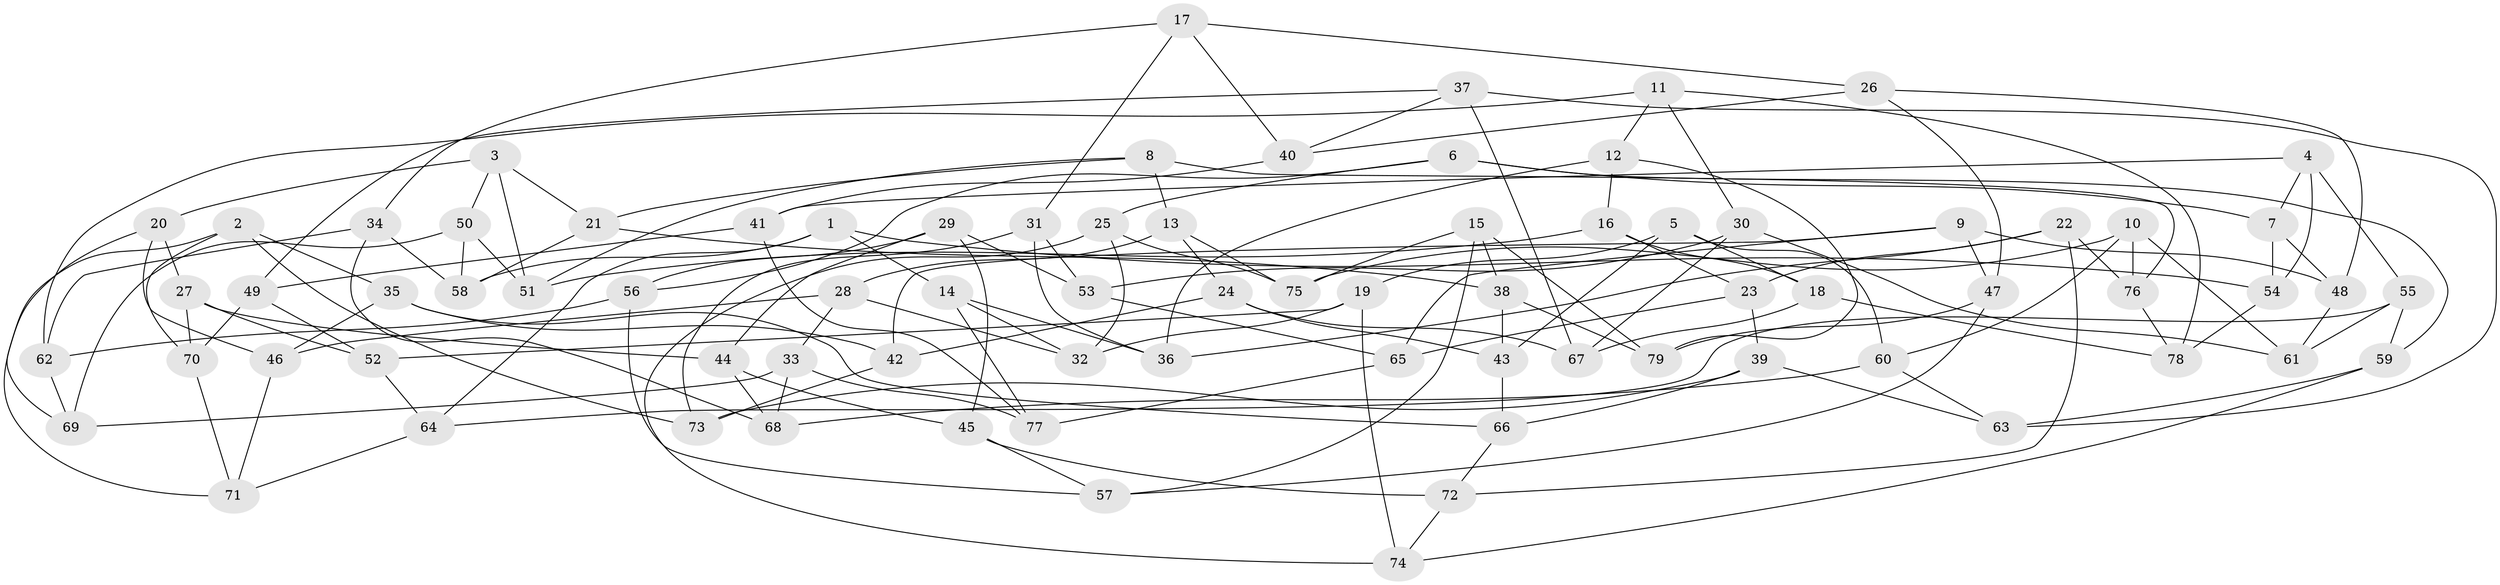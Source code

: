 // coarse degree distribution, {4: 0.4358974358974359, 2: 0.05128205128205128, 5: 0.20512820512820512, 7: 0.07692307692307693, 3: 0.15384615384615385, 8: 0.02564102564102564, 10: 0.02564102564102564, 11: 0.02564102564102564}
// Generated by graph-tools (version 1.1) at 2025/03/03/04/25 22:03:56]
// undirected, 79 vertices, 158 edges
graph export_dot {
graph [start="1"]
  node [color=gray90,style=filled];
  1;
  2;
  3;
  4;
  5;
  6;
  7;
  8;
  9;
  10;
  11;
  12;
  13;
  14;
  15;
  16;
  17;
  18;
  19;
  20;
  21;
  22;
  23;
  24;
  25;
  26;
  27;
  28;
  29;
  30;
  31;
  32;
  33;
  34;
  35;
  36;
  37;
  38;
  39;
  40;
  41;
  42;
  43;
  44;
  45;
  46;
  47;
  48;
  49;
  50;
  51;
  52;
  53;
  54;
  55;
  56;
  57;
  58;
  59;
  60;
  61;
  62;
  63;
  64;
  65;
  66;
  67;
  68;
  69;
  70;
  71;
  72;
  73;
  74;
  75;
  76;
  77;
  78;
  79;
  1 -- 64;
  1 -- 58;
  1 -- 14;
  1 -- 54;
  2 -- 35;
  2 -- 71;
  2 -- 70;
  2 -- 73;
  3 -- 20;
  3 -- 21;
  3 -- 50;
  3 -- 51;
  4 -- 54;
  4 -- 55;
  4 -- 41;
  4 -- 7;
  5 -- 19;
  5 -- 18;
  5 -- 60;
  5 -- 43;
  6 -- 59;
  6 -- 56;
  6 -- 7;
  6 -- 25;
  7 -- 54;
  7 -- 48;
  8 -- 21;
  8 -- 76;
  8 -- 13;
  8 -- 51;
  9 -- 65;
  9 -- 42;
  9 -- 48;
  9 -- 47;
  10 -- 60;
  10 -- 61;
  10 -- 75;
  10 -- 76;
  11 -- 62;
  11 -- 78;
  11 -- 30;
  11 -- 12;
  12 -- 79;
  12 -- 36;
  12 -- 16;
  13 -- 75;
  13 -- 28;
  13 -- 24;
  14 -- 36;
  14 -- 77;
  14 -- 32;
  15 -- 57;
  15 -- 79;
  15 -- 38;
  15 -- 75;
  16 -- 18;
  16 -- 23;
  16 -- 51;
  17 -- 26;
  17 -- 40;
  17 -- 31;
  17 -- 34;
  18 -- 67;
  18 -- 78;
  19 -- 32;
  19 -- 74;
  19 -- 52;
  20 -- 46;
  20 -- 69;
  20 -- 27;
  21 -- 38;
  21 -- 58;
  22 -- 72;
  22 -- 23;
  22 -- 76;
  22 -- 36;
  23 -- 39;
  23 -- 65;
  24 -- 43;
  24 -- 42;
  24 -- 67;
  25 -- 32;
  25 -- 75;
  25 -- 74;
  26 -- 47;
  26 -- 48;
  26 -- 40;
  27 -- 52;
  27 -- 70;
  27 -- 44;
  28 -- 46;
  28 -- 33;
  28 -- 32;
  29 -- 44;
  29 -- 56;
  29 -- 53;
  29 -- 45;
  30 -- 61;
  30 -- 67;
  30 -- 53;
  31 -- 73;
  31 -- 53;
  31 -- 36;
  33 -- 68;
  33 -- 69;
  33 -- 77;
  34 -- 62;
  34 -- 58;
  34 -- 68;
  35 -- 42;
  35 -- 46;
  35 -- 66;
  37 -- 40;
  37 -- 67;
  37 -- 49;
  37 -- 63;
  38 -- 43;
  38 -- 79;
  39 -- 63;
  39 -- 66;
  39 -- 73;
  40 -- 41;
  41 -- 49;
  41 -- 77;
  42 -- 73;
  43 -- 66;
  44 -- 68;
  44 -- 45;
  45 -- 57;
  45 -- 72;
  46 -- 71;
  47 -- 57;
  47 -- 79;
  48 -- 61;
  49 -- 52;
  49 -- 70;
  50 -- 51;
  50 -- 69;
  50 -- 58;
  52 -- 64;
  53 -- 65;
  54 -- 78;
  55 -- 64;
  55 -- 59;
  55 -- 61;
  56 -- 62;
  56 -- 57;
  59 -- 63;
  59 -- 74;
  60 -- 63;
  60 -- 68;
  62 -- 69;
  64 -- 71;
  65 -- 77;
  66 -- 72;
  70 -- 71;
  72 -- 74;
  76 -- 78;
}
